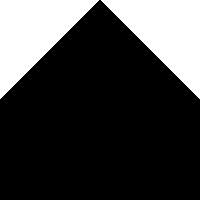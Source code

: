 fill((0,0)--(100,100)--(200,0)--cycle);

pair center(picture pic=currentpicture) {return 0.5*(pic.min()+pic.max());}

real height=100;
real width=100;
pair delta=0.5(width,height);
pair c=center();
clip(box(c-delta,c+delta));

